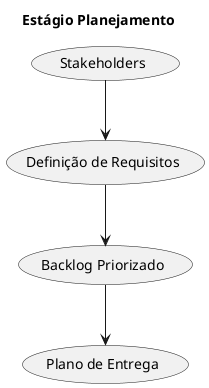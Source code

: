 @startuml
title Estágio Planejamento
(Stakeholders) --> (Definição de Requisitos)
(Definição de Requisitos) --> (Backlog Priorizado)
(Backlog Priorizado) --> (Plano de Entrega)
@enduml
